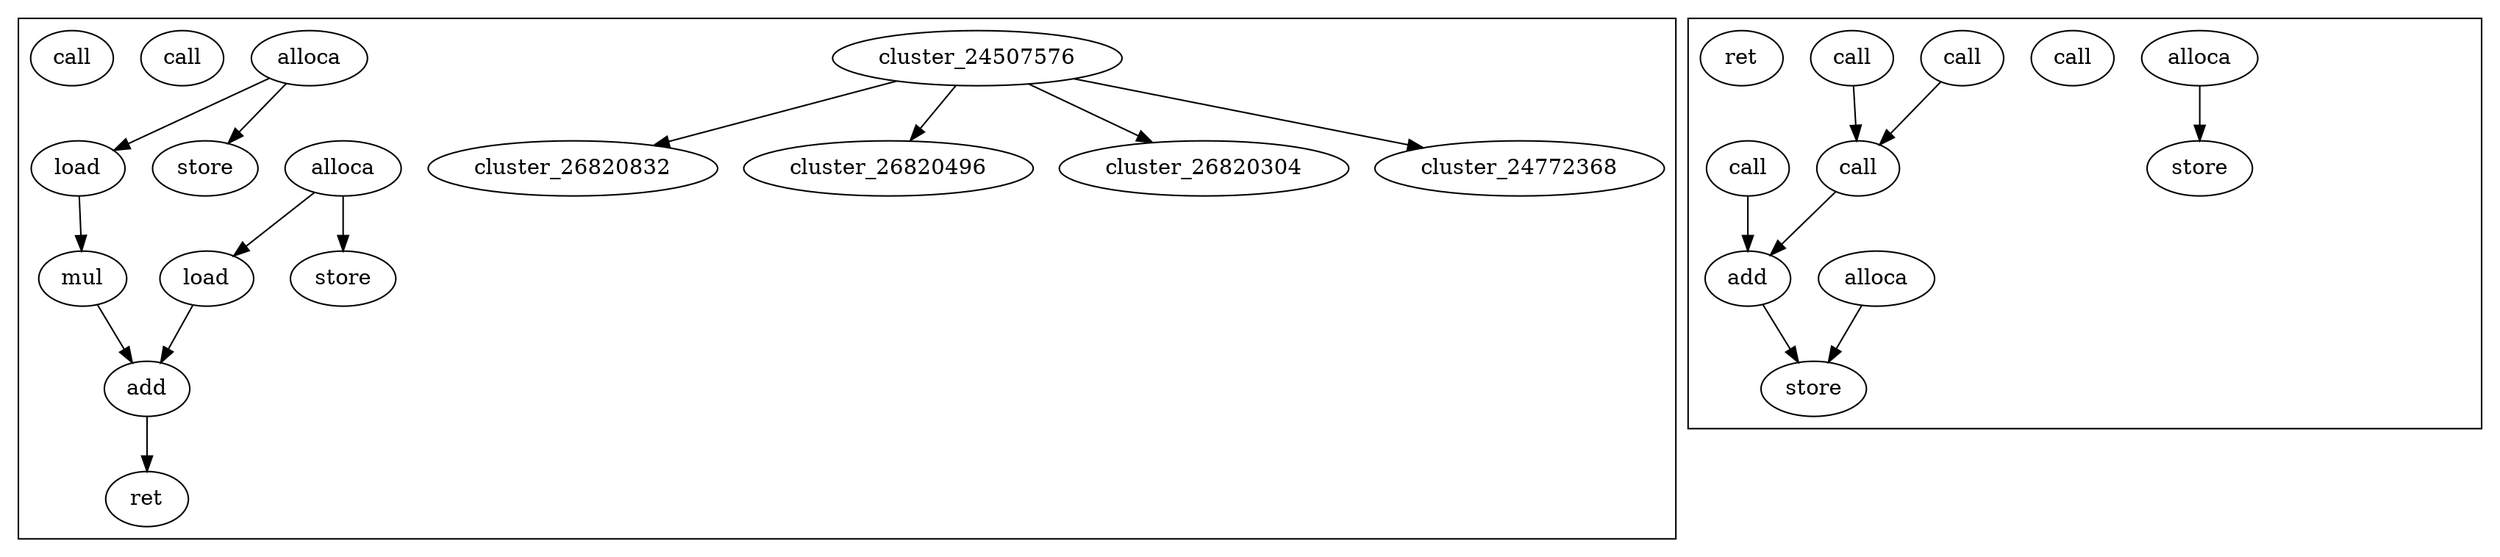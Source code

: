 digraph G {
	compound=true
	subgraph cluster__Z4funcii {
		node__Z4funcii
		[style = invis]
		cluster_24507576->cluster_26820832
		[ltail=24507576]
		[lhead=26820832]
		cluster_24507576->cluster_26820496
		[ltail=24507576]
		[lhead=26820496]
		cluster_24507576->cluster_26820304
		[ltail=24507576]
		[lhead=26820304]
		cluster_24507576->cluster_24772368
		[ltail=24507576]
		[lhead=24772368]
		node_26780064
		[label="alloca"]
		node_26780064->node_26793888
		node_26780064->node_24507920
		node_26793056
		[label="alloca"]
		node_26793056->node_26794096
		node_26793056->node_26793200
		node_24507920
		[label="store"]
		node_24810304
		[label="call"]
		node_26793200
		[label="store"]
		node_25170000
		[label="call"]
		node_26793888
		[label="load"]
		node_26793888->node_26794480
		node_26794096
		[label="load"]
		node_26794096->node_26794336
		node_26794336
		[label="mul"]
		node_26794336->node_26794480
		node_26794480
		[label="add"]
		node_26794480->node_26794736
		node_26794736
		[label="ret"]
	}
	subgraph cluster_main {
		node_main
		[style = invis]
		node_25205920
		[label="alloca"]
		node_25205920->node_26798144
		node_25206032
		[label="alloca"]
		node_25206032->node_26821136
		node_26798144
		[label="store"]
		node_25247344
		[label="call"]
		node_24772368
		[label="call"]
		node_24772368->node_26820496
		node_26820304
		[label="call"]
		node_26820304->node_26820496
		node_26820496
		[label="call"]
		node_26820496->node_26820992
		node_26820832
		[label="call"]
		node_26820832->node_26820992
		node_26820992
		[label="add"]
		node_26820992->node_26821136
		node_26821136
		[label="store"]
		node_26808848
		[label="ret"]
	}
}
digraph G {
	compound=true
	subgraph cluster__Z4funcii {
		node__Z4funcii
		[style = invis]
		cluster_12190904->cluster_14504160
		[ltail=12190904]
		[lhead=14504160]
		cluster_12190904->cluster_14503824
		[ltail=12190904]
		[lhead=14503824]
		cluster_12190904->cluster_14503632
		[ltail=12190904]
		[lhead=14503632]
		cluster_12190904->cluster_12455696
		[ltail=12190904]
		[lhead=12455696]
		node_14463392
		[label="alloca"]
		node_14463392->node_14477216
		node_14463392->node_12191248
		node_14476384
		[label="alloca"]
		node_14476384->node_14477424
		node_14476384->node_14476528
		node_12191248
		[label="store"]
		node_12493632
		[label="call"]
		node_14476528
		[label="store"]
		node_12853328
		[label="call"]
		node_14477216
		[label="load"]
		node_14477216->node_14477808
		node_14477424
		[label="load"]
		node_14477424->node_14477664
		node_14477664
		[label="mul"]
		node_14477664->node_14477808
		node_14477808
		[label="add"]
		node_14477808->node_14478064
		node_14478064
		[label="ret"]
	}
	subgraph cluster_main {
		node_main
		[style = invis]
		node_12889248
		[label="alloca"]
		node_12889248->node_14481472
		node_12889360
		[label="alloca"]
		node_12889360->node_14504464
		node_14481472
		[label="store"]
		node_12930672
		[label="call"]
		node_12455696
		[label="call"]
		node_12455696->node_14503824
		node_14503632
		[label="call"]
		node_14503632->node_14503824
		node_14503824
		[label="call"]
		node_14503824->node_14504320
		node_14504160
		[label="call"]
		node_14504160->node_14504320
		node_14504320
		[label="add"]
		node_14504320->node_14504464
		node_14504464
		[label="store"]
		node_14492176
		[label="ret"]
	}
}
digraph G {
	compound=true
	subgraph cluster__Z4funcii {
		node__Z4funcii
		[style = invis]
		cluster_37729464->cluster_40042720
		[ltail=37729464]
		[lhead=40042720]
		cluster_37729464->cluster_40042384
		[ltail=37729464]
		[lhead=40042384]
		cluster_37729464->cluster_40042192
		[ltail=37729464]
		[lhead=40042192]
		cluster_37729464->cluster_37994256
		[ltail=37729464]
		[lhead=37994256]
		node_40001952
		[label="alloca"]
		node_40001952->node_40015776
		node_40001952->node_37729808
		node_40014944
		[label="alloca"]
		node_40014944->node_40015984
		node_40014944->node_40015088
		node_37729808
		[label="store"]
		node_38032192
		[label="call"]
		node_40015088
		[label="store"]
		node_38391888
		[label="call"]
		node_40015776
		[label="load"]
		node_40015776->node_40016368
		node_40015984
		[label="load"]
		node_40015984->node_40016224
		node_40016224
		[label="mul"]
		node_40016224->node_40016368
		node_40016368
		[label="add"]
		node_40016368->node_40016624
		node_40016624
		[label="ret"]
	}
	subgraph cluster_main {
		node_main
		[style = invis]
		node_38427808
		[label="alloca"]
		node_38427808->node_40020032
		node_38427920
		[label="alloca"]
		node_38427920->node_40043024
		node_40020032
		[label="store"]
		node_38469232
		[label="call"]
		node_37994256
		[label="call"]
		node_37994256->node_40042384
		node_40042192
		[label="call"]
		node_40042192->node_40042384
		node_40042384
		[label="call"]
		node_40042384->node_40042880
		node_40042720
		[label="call"]
		node_40042720->node_40042880
		node_40042880
		[label="add"]
		node_40042880->node_40043024
		node_40043024
		[label="store"]
		node_40030736
		[label="ret"]
	}
}
